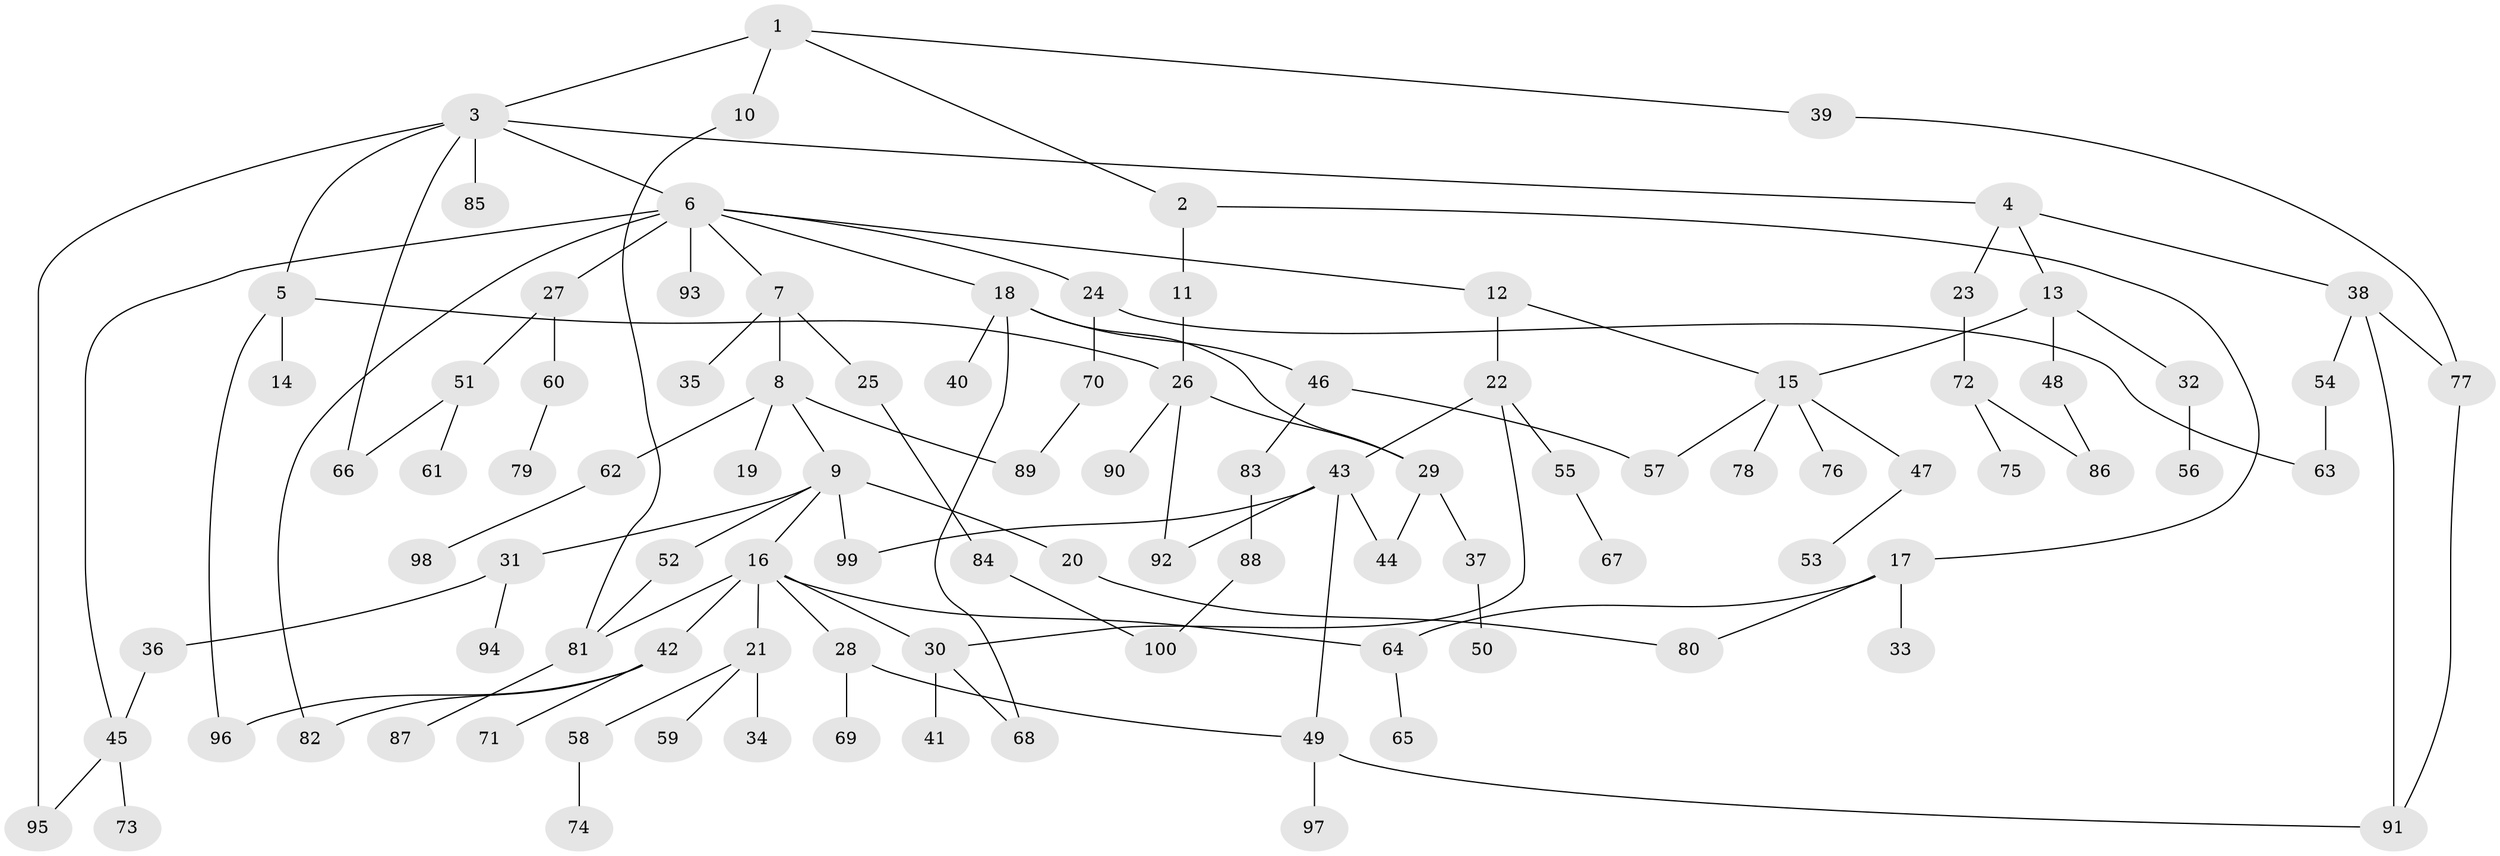 // Generated by graph-tools (version 1.1) at 2025/54/02/21/25 11:54:43]
// undirected, 100 vertices, 125 edges
graph export_dot {
graph [start="1"]
  node [color=gray90,style=filled];
  1;
  2;
  3;
  4;
  5;
  6;
  7;
  8;
  9;
  10;
  11;
  12;
  13;
  14;
  15;
  16;
  17;
  18;
  19;
  20;
  21;
  22;
  23;
  24;
  25;
  26;
  27;
  28;
  29;
  30;
  31;
  32;
  33;
  34;
  35;
  36;
  37;
  38;
  39;
  40;
  41;
  42;
  43;
  44;
  45;
  46;
  47;
  48;
  49;
  50;
  51;
  52;
  53;
  54;
  55;
  56;
  57;
  58;
  59;
  60;
  61;
  62;
  63;
  64;
  65;
  66;
  67;
  68;
  69;
  70;
  71;
  72;
  73;
  74;
  75;
  76;
  77;
  78;
  79;
  80;
  81;
  82;
  83;
  84;
  85;
  86;
  87;
  88;
  89;
  90;
  91;
  92;
  93;
  94;
  95;
  96;
  97;
  98;
  99;
  100;
  1 -- 2;
  1 -- 3;
  1 -- 10;
  1 -- 39;
  2 -- 11;
  2 -- 17;
  3 -- 4;
  3 -- 5;
  3 -- 6;
  3 -- 85;
  3 -- 66;
  3 -- 95;
  4 -- 13;
  4 -- 23;
  4 -- 38;
  5 -- 14;
  5 -- 26;
  5 -- 96;
  6 -- 7;
  6 -- 12;
  6 -- 18;
  6 -- 24;
  6 -- 27;
  6 -- 93;
  6 -- 45;
  6 -- 82;
  7 -- 8;
  7 -- 25;
  7 -- 35;
  8 -- 9;
  8 -- 19;
  8 -- 62;
  8 -- 89;
  9 -- 16;
  9 -- 20;
  9 -- 31;
  9 -- 52;
  9 -- 99;
  10 -- 81;
  11 -- 26;
  12 -- 22;
  12 -- 15;
  13 -- 15;
  13 -- 32;
  13 -- 48;
  15 -- 47;
  15 -- 76;
  15 -- 78;
  15 -- 57;
  16 -- 21;
  16 -- 28;
  16 -- 42;
  16 -- 64;
  16 -- 81;
  16 -- 30;
  17 -- 33;
  17 -- 80;
  17 -- 64;
  18 -- 29;
  18 -- 40;
  18 -- 46;
  18 -- 68;
  20 -- 80;
  21 -- 34;
  21 -- 58;
  21 -- 59;
  22 -- 30;
  22 -- 43;
  22 -- 55;
  23 -- 72;
  24 -- 63;
  24 -- 70;
  25 -- 84;
  26 -- 90;
  26 -- 92;
  26 -- 29;
  27 -- 51;
  27 -- 60;
  28 -- 69;
  28 -- 49;
  29 -- 37;
  29 -- 44;
  30 -- 41;
  30 -- 68;
  31 -- 36;
  31 -- 94;
  32 -- 56;
  36 -- 45;
  37 -- 50;
  38 -- 54;
  38 -- 91;
  38 -- 77;
  39 -- 77;
  42 -- 71;
  42 -- 82;
  42 -- 96;
  43 -- 44;
  43 -- 49;
  43 -- 99;
  43 -- 92;
  45 -- 73;
  45 -- 95;
  46 -- 57;
  46 -- 83;
  47 -- 53;
  48 -- 86;
  49 -- 97;
  49 -- 91;
  51 -- 61;
  51 -- 66;
  52 -- 81;
  54 -- 63;
  55 -- 67;
  58 -- 74;
  60 -- 79;
  62 -- 98;
  64 -- 65;
  70 -- 89;
  72 -- 75;
  72 -- 86;
  77 -- 91;
  81 -- 87;
  83 -- 88;
  84 -- 100;
  88 -- 100;
}
